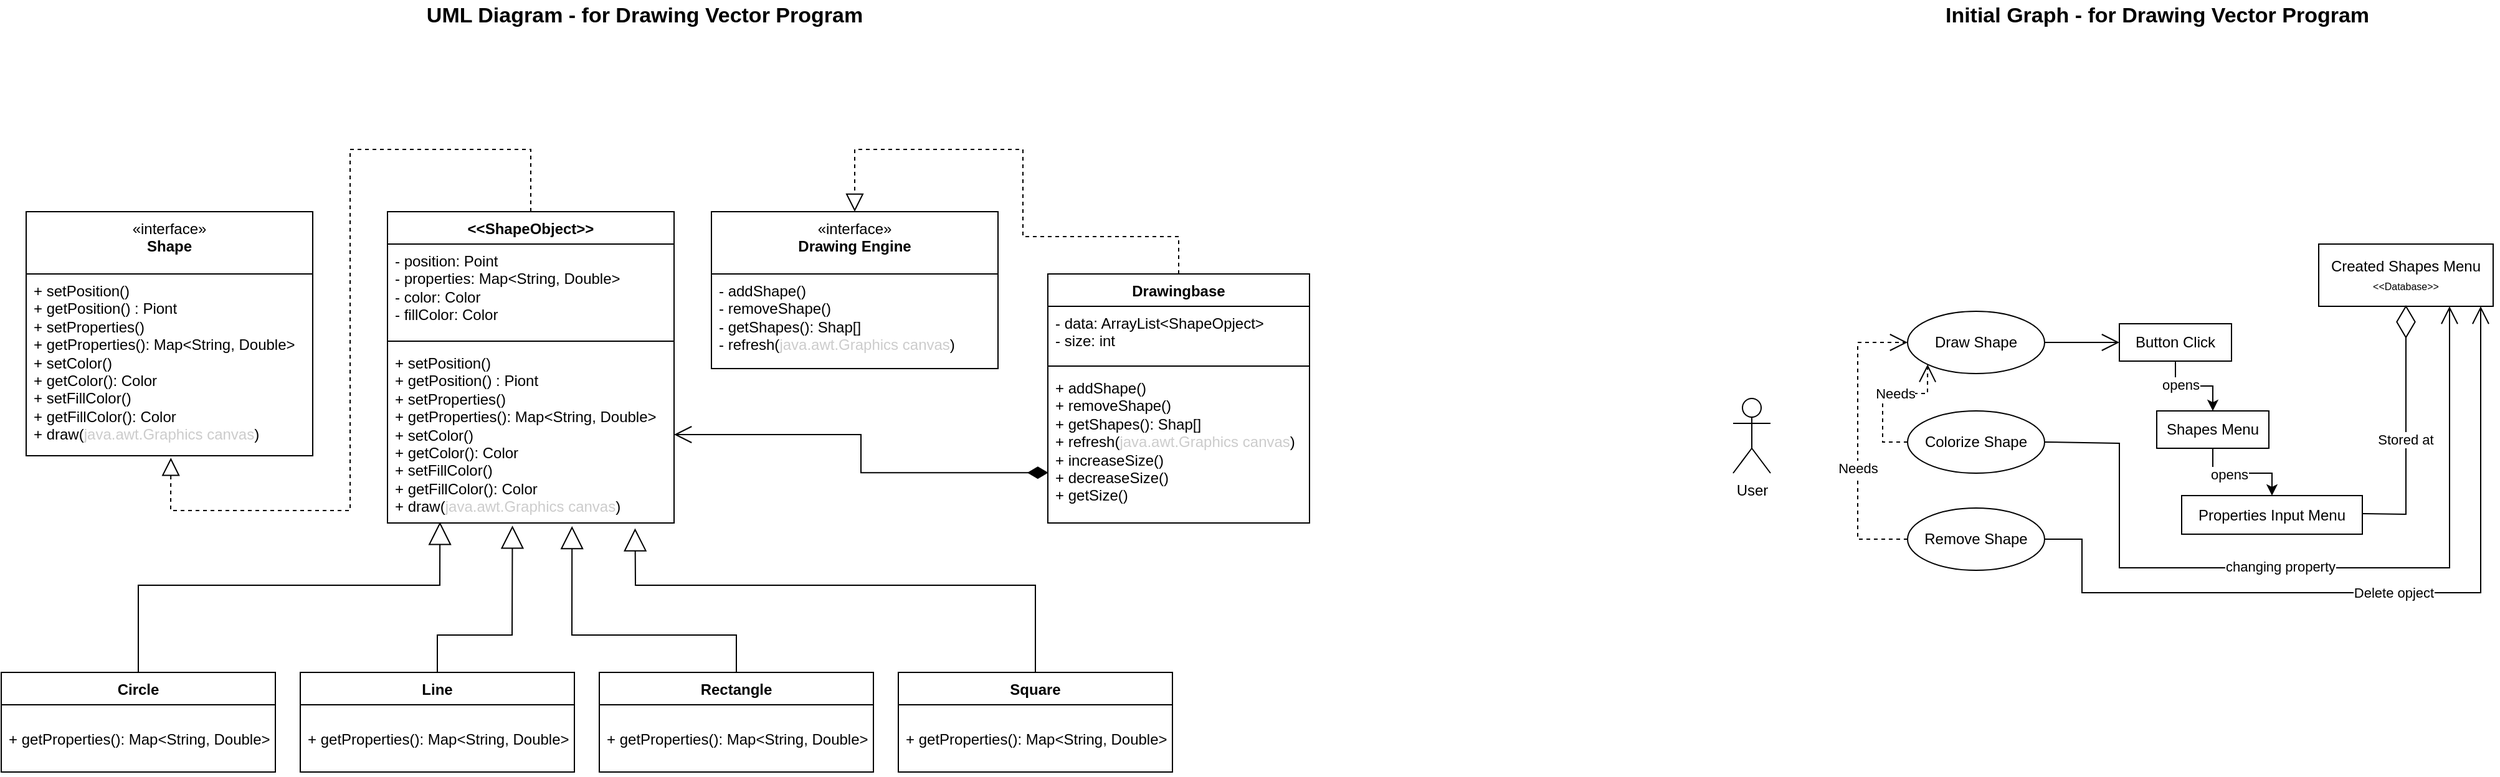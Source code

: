 <mxfile version="24.7.17">
  <diagram name="Page-1" id="pq5xsxD_SMMbnIyq-xD5">
    <mxGraphModel dx="2752" dy="955" grid="1" gridSize="10" guides="1" tooltips="1" connect="1" arrows="1" fold="1" page="1" pageScale="1" pageWidth="1169" pageHeight="827" math="0" shadow="0">
      <root>
        <mxCell id="0" />
        <mxCell id="1" parent="0" />
        <mxCell id="RMKf5uSqgGsViAs_e21l-21" value="User" style="shape=umlActor;verticalLabelPosition=bottom;verticalAlign=top;html=1;" parent="1" vertex="1">
          <mxGeometry x="290" y="350" width="30" height="60" as="geometry" />
        </mxCell>
        <mxCell id="RMKf5uSqgGsViAs_e21l-22" value="Draw Shape" style="ellipse;whiteSpace=wrap;html=1;" parent="1" vertex="1">
          <mxGeometry x="430" y="280" width="110" height="50" as="geometry" />
        </mxCell>
        <mxCell id="RMKf5uSqgGsViAs_e21l-23" value="Colorize Shape" style="ellipse;whiteSpace=wrap;html=1;" parent="1" vertex="1">
          <mxGeometry x="430" y="360" width="110" height="50" as="geometry" />
        </mxCell>
        <mxCell id="RMKf5uSqgGsViAs_e21l-24" value="Remove Shape" style="ellipse;whiteSpace=wrap;html=1;" parent="1" vertex="1">
          <mxGeometry x="430" y="438" width="110" height="50" as="geometry" />
        </mxCell>
        <mxCell id="RMKf5uSqgGsViAs_e21l-32" value="" style="edgeStyle=orthogonalEdgeStyle;rounded=0;orthogonalLoop=1;jettySize=auto;html=1;" parent="1" source="RMKf5uSqgGsViAs_e21l-27" target="RMKf5uSqgGsViAs_e21l-28" edge="1">
          <mxGeometry relative="1" as="geometry" />
        </mxCell>
        <mxCell id="RMKf5uSqgGsViAs_e21l-38" value="opens" style="edgeLabel;html=1;align=center;verticalAlign=middle;resizable=0;points=[];" parent="RMKf5uSqgGsViAs_e21l-32" vertex="1" connectable="0">
          <mxGeometry x="-0.316" y="1" relative="1" as="geometry">
            <mxPoint as="offset" />
          </mxGeometry>
        </mxCell>
        <mxCell id="RMKf5uSqgGsViAs_e21l-27" value="Button Click" style="html=1;whiteSpace=wrap;" parent="1" vertex="1">
          <mxGeometry x="600" y="290" width="90" height="30" as="geometry" />
        </mxCell>
        <mxCell id="RMKf5uSqgGsViAs_e21l-31" value="" style="edgeStyle=orthogonalEdgeStyle;rounded=0;orthogonalLoop=1;jettySize=auto;html=1;" parent="1" source="RMKf5uSqgGsViAs_e21l-28" target="RMKf5uSqgGsViAs_e21l-30" edge="1">
          <mxGeometry relative="1" as="geometry" />
        </mxCell>
        <mxCell id="RMKf5uSqgGsViAs_e21l-39" value="opens" style="edgeLabel;html=1;align=center;verticalAlign=middle;resizable=0;points=[];" parent="RMKf5uSqgGsViAs_e21l-31" vertex="1" connectable="0">
          <mxGeometry x="-0.238" y="-1" relative="1" as="geometry">
            <mxPoint as="offset" />
          </mxGeometry>
        </mxCell>
        <mxCell id="RMKf5uSqgGsViAs_e21l-28" value="Shapes Menu" style="html=1;whiteSpace=wrap;" parent="1" vertex="1">
          <mxGeometry x="630" y="360" width="90" height="30" as="geometry" />
        </mxCell>
        <mxCell id="RMKf5uSqgGsViAs_e21l-30" value="Properties Input Menu" style="whiteSpace=wrap;html=1;" parent="1" vertex="1">
          <mxGeometry x="650" y="428" width="145" height="31" as="geometry" />
        </mxCell>
        <mxCell id="RMKf5uSqgGsViAs_e21l-33" value="" style="endArrow=open;endFill=1;endSize=12;html=1;rounded=0;exitX=1;exitY=0.5;exitDx=0;exitDy=0;entryX=0;entryY=0.5;entryDx=0;entryDy=0;" parent="1" source="RMKf5uSqgGsViAs_e21l-22" target="RMKf5uSqgGsViAs_e21l-27" edge="1">
          <mxGeometry width="160" relative="1" as="geometry">
            <mxPoint x="220" y="336" as="sourcePoint" />
            <mxPoint x="380" y="336" as="targetPoint" />
            <Array as="points" />
          </mxGeometry>
        </mxCell>
        <mxCell id="RMKf5uSqgGsViAs_e21l-34" value="Created Shapes Menu&lt;div&gt;&lt;font style=&quot;font-size: 8px;&quot;&gt;&amp;lt;&amp;lt;Database&amp;gt;&amp;gt;&lt;/font&gt;&lt;/div&gt;" style="html=1;whiteSpace=wrap;" parent="1" vertex="1">
          <mxGeometry x="760" y="226" width="140" height="50" as="geometry" />
        </mxCell>
        <mxCell id="RMKf5uSqgGsViAs_e21l-36" value="" style="endArrow=diamondThin;endFill=0;endSize=24;html=1;rounded=0;entryX=0.5;entryY=1;entryDx=0;entryDy=0;exitX=1;exitY=0.5;exitDx=0;exitDy=0;" parent="1" edge="1">
          <mxGeometry width="160" relative="1" as="geometry">
            <mxPoint x="795" y="442.5" as="sourcePoint" />
            <mxPoint x="830" y="275" as="targetPoint" />
            <Array as="points">
              <mxPoint x="830" y="443" />
            </Array>
          </mxGeometry>
        </mxCell>
        <mxCell id="RMKf5uSqgGsViAs_e21l-37" value="Stored at&amp;nbsp;" style="edgeLabel;html=1;align=center;verticalAlign=middle;resizable=0;points=[];" parent="RMKf5uSqgGsViAs_e21l-36" vertex="1" connectable="0">
          <mxGeometry x="-0.061" y="-1" relative="1" as="geometry">
            <mxPoint as="offset" />
          </mxGeometry>
        </mxCell>
        <mxCell id="RMKf5uSqgGsViAs_e21l-41" value="" style="endArrow=open;endFill=1;endSize=12;html=1;rounded=0;exitX=1;exitY=0.5;exitDx=0;exitDy=0;entryX=0.75;entryY=1;entryDx=0;entryDy=0;" parent="1" edge="1">
          <mxGeometry width="160" relative="1" as="geometry">
            <mxPoint x="540" y="385" as="sourcePoint" />
            <mxPoint x="865" y="276" as="targetPoint" />
            <Array as="points">
              <mxPoint x="600" y="386" />
              <mxPoint x="600" y="486" />
              <mxPoint x="865" y="486" />
            </Array>
          </mxGeometry>
        </mxCell>
        <mxCell id="RMKf5uSqgGsViAs_e21l-42" value="changing property" style="edgeLabel;html=1;align=center;verticalAlign=middle;resizable=0;points=[];" parent="RMKf5uSqgGsViAs_e21l-41" vertex="1" connectable="0">
          <mxGeometry x="-0.091" y="1" relative="1" as="geometry">
            <mxPoint as="offset" />
          </mxGeometry>
        </mxCell>
        <mxCell id="RMKf5uSqgGsViAs_e21l-43" value="" style="endArrow=open;endFill=1;endSize=12;html=1;rounded=0;exitX=1;exitY=0.5;exitDx=0;exitDy=0;" parent="1" source="RMKf5uSqgGsViAs_e21l-24" edge="1">
          <mxGeometry width="160" relative="1" as="geometry">
            <mxPoint x="580" y="356" as="sourcePoint" />
            <mxPoint x="890" y="276" as="targetPoint" />
            <Array as="points">
              <mxPoint x="570" y="463" />
              <mxPoint x="570" y="506" />
              <mxPoint x="890" y="506" />
            </Array>
          </mxGeometry>
        </mxCell>
        <mxCell id="RMKf5uSqgGsViAs_e21l-44" value="Delete opject" style="edgeLabel;html=1;align=center;verticalAlign=middle;resizable=0;points=[];" parent="RMKf5uSqgGsViAs_e21l-43" vertex="1" connectable="0">
          <mxGeometry x="0.036" relative="1" as="geometry">
            <mxPoint as="offset" />
          </mxGeometry>
        </mxCell>
        <mxCell id="USz4Qo-gf9uDBhj3zrDa-1" value="Needs" style="endArrow=open;endSize=12;dashed=1;html=1;rounded=0;exitX=0;exitY=0.5;exitDx=0;exitDy=0;entryX=0;entryY=1;entryDx=0;entryDy=0;" parent="1" source="RMKf5uSqgGsViAs_e21l-23" target="RMKf5uSqgGsViAs_e21l-22" edge="1">
          <mxGeometry x="0.165" width="160" relative="1" as="geometry">
            <mxPoint x="470" y="376" as="sourcePoint" />
            <mxPoint x="630" y="376" as="targetPoint" />
            <Array as="points">
              <mxPoint x="410" y="385" />
              <mxPoint x="410" y="346" />
              <mxPoint x="446" y="346" />
            </Array>
            <mxPoint as="offset" />
          </mxGeometry>
        </mxCell>
        <mxCell id="USz4Qo-gf9uDBhj3zrDa-2" value="Needs" style="endArrow=open;endSize=12;dashed=1;html=1;rounded=0;exitX=0;exitY=0.5;exitDx=0;exitDy=0;entryX=0;entryY=0.5;entryDx=0;entryDy=0;" parent="1" source="RMKf5uSqgGsViAs_e21l-24" target="RMKf5uSqgGsViAs_e21l-22" edge="1">
          <mxGeometry x="-0.185" width="160" relative="1" as="geometry">
            <mxPoint x="400.15" y="465.5" as="sourcePoint" />
            <mxPoint x="400.15" y="421.5" as="targetPoint" />
            <Array as="points">
              <mxPoint x="390" y="463" />
              <mxPoint x="390" y="305" />
            </Array>
            <mxPoint as="offset" />
          </mxGeometry>
        </mxCell>
        <mxCell id="C0YIQ4TRfovsTZMmDKrr-1" value="&lt;div&gt;&lt;span style=&quot;font-weight: 400;&quot;&gt;«interface»&lt;/span&gt;&lt;/div&gt;&lt;div&gt;Shape&lt;/div&gt;" style="swimlane;fontStyle=1;align=center;verticalAlign=top;childLayout=stackLayout;horizontal=1;startSize=50;horizontalStack=0;resizeParent=1;resizeParentMax=0;resizeLast=0;collapsible=1;marginBottom=0;whiteSpace=wrap;html=1;" vertex="1" parent="1">
          <mxGeometry x="-1080" y="200" width="230" height="196" as="geometry" />
        </mxCell>
        <mxCell id="C0YIQ4TRfovsTZMmDKrr-2" value="+ setPosition()&lt;div&gt;+ getPosition() : Piont&lt;/div&gt;&lt;div&gt;+ setProperties()&lt;/div&gt;&lt;div&gt;+ getProperties(): Map&amp;lt;String, Double&amp;gt;&lt;/div&gt;&lt;div&gt;+ setColor()&lt;/div&gt;&lt;div&gt;+ getColor(): Color&lt;/div&gt;&lt;div&gt;+ setFillColor()&lt;/div&gt;&lt;div&gt;+ getFillColor(): Color&lt;br&gt;&lt;/div&gt;&lt;div&gt;+ draw(&lt;font color=&quot;#cccccc&quot;&gt;java.awt.Graphics canvas&lt;/font&gt;)&lt;/div&gt;" style="text;strokeColor=none;fillColor=none;align=left;verticalAlign=top;spacingLeft=4;spacingRight=4;overflow=hidden;rotatable=0;points=[[0,0.5],[1,0.5]];portConstraint=eastwest;whiteSpace=wrap;html=1;" vertex="1" parent="C0YIQ4TRfovsTZMmDKrr-1">
          <mxGeometry y="50" width="230" height="146" as="geometry" />
        </mxCell>
        <mxCell id="C0YIQ4TRfovsTZMmDKrr-3" value="&amp;lt;&amp;lt;ShapeObject&amp;gt;&amp;gt;" style="swimlane;fontStyle=1;align=center;verticalAlign=top;childLayout=stackLayout;horizontal=1;startSize=26;horizontalStack=0;resizeParent=1;resizeParentMax=0;resizeLast=0;collapsible=1;marginBottom=0;whiteSpace=wrap;html=1;" vertex="1" parent="1">
          <mxGeometry x="-790" y="200" width="230" height="250" as="geometry" />
        </mxCell>
        <mxCell id="C0YIQ4TRfovsTZMmDKrr-4" value="&lt;div&gt;- position: Point&lt;/div&gt;-&amp;nbsp;properties:&amp;nbsp;Map&amp;lt;String, Double&amp;gt;&lt;div&gt;- color: Color&lt;/div&gt;&lt;div&gt;- fillColor:&amp;nbsp;&lt;span style=&quot;background-color: initial;&quot;&gt;Color&lt;/span&gt;&lt;/div&gt;" style="text;strokeColor=none;fillColor=none;align=left;verticalAlign=top;spacingLeft=4;spacingRight=4;overflow=hidden;rotatable=0;points=[[0,0.5],[1,0.5]];portConstraint=eastwest;whiteSpace=wrap;html=1;" vertex="1" parent="C0YIQ4TRfovsTZMmDKrr-3">
          <mxGeometry y="26" width="230" height="74" as="geometry" />
        </mxCell>
        <mxCell id="C0YIQ4TRfovsTZMmDKrr-5" value="" style="line;strokeWidth=1;fillColor=none;align=left;verticalAlign=middle;spacingTop=-1;spacingLeft=3;spacingRight=3;rotatable=0;labelPosition=right;points=[];portConstraint=eastwest;strokeColor=inherit;" vertex="1" parent="C0YIQ4TRfovsTZMmDKrr-3">
          <mxGeometry y="100" width="230" height="8" as="geometry" />
        </mxCell>
        <mxCell id="C0YIQ4TRfovsTZMmDKrr-6" value="+ setPosition()&lt;div&gt;+ getPosition() : Piont&lt;/div&gt;&lt;div&gt;+ setProperties()&lt;/div&gt;&lt;div&gt;+ getProperties(): Map&amp;lt;String, Double&amp;gt;&lt;/div&gt;&lt;div&gt;+ setColor()&lt;/div&gt;&lt;div&gt;+ getColor(): Color&lt;/div&gt;&lt;div&gt;+ setFillColor()&lt;/div&gt;&lt;div&gt;+ getFillColor(): Color&lt;br&gt;&lt;/div&gt;&lt;div&gt;+ draw(&lt;font color=&quot;#cccccc&quot;&gt;java.awt.Graphics canvas&lt;/font&gt;)&lt;/div&gt;" style="text;strokeColor=none;fillColor=none;align=left;verticalAlign=top;spacingLeft=4;spacingRight=4;overflow=hidden;rotatable=0;points=[[0,0.5],[1,0.5]];portConstraint=eastwest;whiteSpace=wrap;html=1;" vertex="1" parent="C0YIQ4TRfovsTZMmDKrr-3">
          <mxGeometry y="108" width="230" height="142" as="geometry" />
        </mxCell>
        <mxCell id="C0YIQ4TRfovsTZMmDKrr-7" value="" style="endArrow=block;dashed=1;endFill=0;endSize=12;html=1;rounded=0;exitX=0.5;exitY=0;exitDx=0;exitDy=0;entryX=0.505;entryY=1.011;entryDx=0;entryDy=0;entryPerimeter=0;" edge="1" parent="1" source="C0YIQ4TRfovsTZMmDKrr-3" target="C0YIQ4TRfovsTZMmDKrr-2">
          <mxGeometry width="160" relative="1" as="geometry">
            <mxPoint x="-690" y="460" as="sourcePoint" />
            <mxPoint x="-530" y="460" as="targetPoint" />
            <Array as="points">
              <mxPoint x="-675" y="150" />
              <mxPoint x="-820" y="150" />
              <mxPoint x="-820" y="440" />
              <mxPoint x="-964" y="440" />
            </Array>
          </mxGeometry>
        </mxCell>
        <mxCell id="C0YIQ4TRfovsTZMmDKrr-8" value="Line" style="swimlane;fontStyle=1;align=center;verticalAlign=top;childLayout=stackLayout;horizontal=1;startSize=26;horizontalStack=0;resizeParent=1;resizeParentMax=0;resizeLast=0;collapsible=1;marginBottom=0;whiteSpace=wrap;html=1;" vertex="1" parent="1">
          <mxGeometry x="-860" y="570" width="220" height="80" as="geometry" />
        </mxCell>
        <mxCell id="C0YIQ4TRfovsTZMmDKrr-11" value="&lt;div&gt;&lt;br&gt;&lt;/div&gt;+ getProperties(): Map&amp;lt;String, Double&amp;gt;" style="text;strokeColor=none;fillColor=none;align=left;verticalAlign=top;spacingLeft=4;spacingRight=4;overflow=hidden;rotatable=0;points=[[0,0.5],[1,0.5]];portConstraint=eastwest;whiteSpace=wrap;html=1;" vertex="1" parent="C0YIQ4TRfovsTZMmDKrr-8">
          <mxGeometry y="26" width="220" height="54" as="geometry" />
        </mxCell>
        <mxCell id="C0YIQ4TRfovsTZMmDKrr-12" value="&lt;span style=&quot;font-weight: 400;&quot;&gt;«interface»&lt;/span&gt;&lt;br style=&quot;font-weight: 400;&quot;&gt;&lt;b&gt;Drawing Engine&lt;/b&gt;" style="swimlane;fontStyle=1;align=center;verticalAlign=top;childLayout=stackLayout;horizontal=1;startSize=50;horizontalStack=0;resizeParent=1;resizeParentMax=0;resizeLast=0;collapsible=1;marginBottom=0;whiteSpace=wrap;html=1;" vertex="1" parent="1">
          <mxGeometry x="-530" y="200" width="230" height="126" as="geometry" />
        </mxCell>
        <mxCell id="C0YIQ4TRfovsTZMmDKrr-13" value="- addShape()&lt;div&gt;&lt;span style=&quot;background-color: initial;&quot;&gt;- removeShape()&lt;/span&gt;&lt;/div&gt;&lt;div&gt;&lt;span style=&quot;background-color: initial;&quot;&gt;- getShapes(): Shap[]&lt;/span&gt;&lt;/div&gt;&lt;div&gt;- refresh(&lt;span style=&quot;background-color: initial;&quot;&gt;&lt;font color=&quot;#cccccc&quot;&gt;java.awt.Graphics canvas&lt;/font&gt;&lt;/span&gt;&lt;span style=&quot;background-color: initial;&quot;&gt;)&lt;/span&gt;&lt;/div&gt;" style="text;strokeColor=none;fillColor=none;align=left;verticalAlign=top;spacingLeft=4;spacingRight=4;overflow=hidden;rotatable=0;points=[[0,0.5],[1,0.5]];portConstraint=eastwest;whiteSpace=wrap;html=1;" vertex="1" parent="C0YIQ4TRfovsTZMmDKrr-12">
          <mxGeometry y="50" width="230" height="76" as="geometry" />
        </mxCell>
        <mxCell id="C0YIQ4TRfovsTZMmDKrr-14" value="Drawingbase" style="swimlane;fontStyle=1;align=center;verticalAlign=top;childLayout=stackLayout;horizontal=1;startSize=26;horizontalStack=0;resizeParent=1;resizeParentMax=0;resizeLast=0;collapsible=1;marginBottom=0;whiteSpace=wrap;html=1;" vertex="1" parent="1">
          <mxGeometry x="-260" y="250" width="210" height="200" as="geometry" />
        </mxCell>
        <mxCell id="C0YIQ4TRfovsTZMmDKrr-15" value="- data: ArrayList&amp;lt;ShapeOpject&amp;gt;&lt;div&gt;- size: int&lt;/div&gt;" style="text;strokeColor=none;fillColor=none;align=left;verticalAlign=top;spacingLeft=4;spacingRight=4;overflow=hidden;rotatable=0;points=[[0,0.5],[1,0.5]];portConstraint=eastwest;whiteSpace=wrap;html=1;" vertex="1" parent="C0YIQ4TRfovsTZMmDKrr-14">
          <mxGeometry y="26" width="210" height="44" as="geometry" />
        </mxCell>
        <mxCell id="C0YIQ4TRfovsTZMmDKrr-16" value="" style="line;strokeWidth=1;fillColor=none;align=left;verticalAlign=middle;spacingTop=-1;spacingLeft=3;spacingRight=3;rotatable=0;labelPosition=right;points=[];portConstraint=eastwest;strokeColor=inherit;" vertex="1" parent="C0YIQ4TRfovsTZMmDKrr-14">
          <mxGeometry y="70" width="210" height="8" as="geometry" />
        </mxCell>
        <mxCell id="C0YIQ4TRfovsTZMmDKrr-17" value="+ addShape()&lt;div&gt;&lt;span style=&quot;background-color: initial;&quot;&gt;+ removeShape()&lt;/span&gt;&lt;/div&gt;&lt;div&gt;&lt;span style=&quot;background-color: initial;&quot;&gt;+ getShapes(): Shap[]&lt;/span&gt;&lt;/div&gt;&lt;div&gt;+ refresh(&lt;span style=&quot;background-color: initial;&quot;&gt;&lt;font color=&quot;#cccccc&quot;&gt;java.awt.Graphics canvas&lt;/font&gt;&lt;/span&gt;&lt;span style=&quot;background-color: initial;&quot;&gt;)&lt;/span&gt;&lt;/div&gt;&lt;div&gt;&lt;span style=&quot;background-color: initial;&quot;&gt;+ increaseSize()&lt;/span&gt;&lt;/div&gt;&lt;div&gt;&lt;span style=&quot;background-color: initial;&quot;&gt;+ decreaseSize()&lt;/span&gt;&lt;/div&gt;&lt;div&gt;&lt;span style=&quot;background-color: initial;&quot;&gt;+ getSize()&lt;/span&gt;&lt;/div&gt;" style="text;strokeColor=none;fillColor=none;align=left;verticalAlign=top;spacingLeft=4;spacingRight=4;overflow=hidden;rotatable=0;points=[[0,0.5],[1,0.5]];portConstraint=eastwest;whiteSpace=wrap;html=1;" vertex="1" parent="C0YIQ4TRfovsTZMmDKrr-14">
          <mxGeometry y="78" width="210" height="122" as="geometry" />
        </mxCell>
        <mxCell id="C0YIQ4TRfovsTZMmDKrr-19" value="Circle" style="swimlane;fontStyle=1;align=center;verticalAlign=top;childLayout=stackLayout;horizontal=1;startSize=26;horizontalStack=0;resizeParent=1;resizeParentMax=0;resizeLast=0;collapsible=1;marginBottom=0;whiteSpace=wrap;html=1;" vertex="1" parent="1">
          <mxGeometry x="-1100" y="570" width="220" height="80" as="geometry" />
        </mxCell>
        <mxCell id="C0YIQ4TRfovsTZMmDKrr-20" value="&lt;div&gt;&lt;br&gt;&lt;/div&gt;+ getProperties(): Map&amp;lt;String, Double&amp;gt;" style="text;strokeColor=none;fillColor=none;align=left;verticalAlign=top;spacingLeft=4;spacingRight=4;overflow=hidden;rotatable=0;points=[[0,0.5],[1,0.5]];portConstraint=eastwest;whiteSpace=wrap;html=1;" vertex="1" parent="C0YIQ4TRfovsTZMmDKrr-19">
          <mxGeometry y="26" width="220" height="54" as="geometry" />
        </mxCell>
        <mxCell id="C0YIQ4TRfovsTZMmDKrr-21" value="Rectangle" style="swimlane;fontStyle=1;align=center;verticalAlign=top;childLayout=stackLayout;horizontal=1;startSize=26;horizontalStack=0;resizeParent=1;resizeParentMax=0;resizeLast=0;collapsible=1;marginBottom=0;whiteSpace=wrap;html=1;" vertex="1" parent="1">
          <mxGeometry x="-620" y="570" width="220" height="80" as="geometry" />
        </mxCell>
        <mxCell id="C0YIQ4TRfovsTZMmDKrr-22" value="&lt;div&gt;&lt;br&gt;&lt;/div&gt;+ getProperties(): Map&amp;lt;String, Double&amp;gt;" style="text;strokeColor=none;fillColor=none;align=left;verticalAlign=top;spacingLeft=4;spacingRight=4;overflow=hidden;rotatable=0;points=[[0,0.5],[1,0.5]];portConstraint=eastwest;whiteSpace=wrap;html=1;" vertex="1" parent="C0YIQ4TRfovsTZMmDKrr-21">
          <mxGeometry y="26" width="220" height="54" as="geometry" />
        </mxCell>
        <mxCell id="C0YIQ4TRfovsTZMmDKrr-23" value="Square" style="swimlane;fontStyle=1;align=center;verticalAlign=top;childLayout=stackLayout;horizontal=1;startSize=26;horizontalStack=0;resizeParent=1;resizeParentMax=0;resizeLast=0;collapsible=1;marginBottom=0;whiteSpace=wrap;html=1;" vertex="1" parent="1">
          <mxGeometry x="-380" y="570" width="220" height="80" as="geometry" />
        </mxCell>
        <mxCell id="C0YIQ4TRfovsTZMmDKrr-24" value="&lt;div&gt;&lt;br&gt;&lt;/div&gt;+ getProperties(): Map&amp;lt;String, Double&amp;gt;" style="text;strokeColor=none;fillColor=none;align=left;verticalAlign=top;spacingLeft=4;spacingRight=4;overflow=hidden;rotatable=0;points=[[0,0.5],[1,0.5]];portConstraint=eastwest;whiteSpace=wrap;html=1;" vertex="1" parent="C0YIQ4TRfovsTZMmDKrr-23">
          <mxGeometry y="26" width="220" height="54" as="geometry" />
        </mxCell>
        <mxCell id="C0YIQ4TRfovsTZMmDKrr-25" value="" style="endArrow=block;endSize=16;endFill=0;html=1;rounded=0;exitX=0.5;exitY=0;exitDx=0;exitDy=0;entryX=0.183;entryY=0.994;entryDx=0;entryDy=0;entryPerimeter=0;" edge="1" parent="1" source="C0YIQ4TRfovsTZMmDKrr-19" target="C0YIQ4TRfovsTZMmDKrr-6">
          <mxGeometry width="160" relative="1" as="geometry">
            <mxPoint x="-720" y="460" as="sourcePoint" />
            <mxPoint x="-560" y="460" as="targetPoint" />
            <Array as="points">
              <mxPoint x="-990" y="540" />
              <mxPoint x="-990" y="500" />
              <mxPoint x="-748" y="500" />
            </Array>
          </mxGeometry>
        </mxCell>
        <mxCell id="C0YIQ4TRfovsTZMmDKrr-27" value="" style="endArrow=block;endSize=16;endFill=0;html=1;rounded=0;exitX=0.5;exitY=0;exitDx=0;exitDy=0;entryX=0.436;entryY=1.015;entryDx=0;entryDy=0;entryPerimeter=0;" edge="1" parent="1" source="C0YIQ4TRfovsTZMmDKrr-8" target="C0YIQ4TRfovsTZMmDKrr-6">
          <mxGeometry x="0.005" width="160" relative="1" as="geometry">
            <mxPoint x="-720" y="460" as="sourcePoint" />
            <mxPoint x="-687" y="450" as="targetPoint" />
            <Array as="points">
              <mxPoint x="-750" y="540" />
              <mxPoint x="-690" y="540" />
            </Array>
            <mxPoint as="offset" />
          </mxGeometry>
        </mxCell>
        <mxCell id="C0YIQ4TRfovsTZMmDKrr-29" value="" style="endArrow=block;endSize=16;endFill=0;html=1;rounded=0;exitX=0.5;exitY=0;exitDx=0;exitDy=0;entryX=0.644;entryY=1.018;entryDx=0;entryDy=0;entryPerimeter=0;" edge="1" parent="1" source="C0YIQ4TRfovsTZMmDKrr-21" target="C0YIQ4TRfovsTZMmDKrr-6">
          <mxGeometry x="0.005" width="160" relative="1" as="geometry">
            <mxPoint x="-740" y="580" as="sourcePoint" />
            <mxPoint x="-676" y="464" as="targetPoint" />
            <mxPoint as="offset" />
            <Array as="points">
              <mxPoint x="-510" y="540" />
              <mxPoint x="-642" y="540" />
            </Array>
          </mxGeometry>
        </mxCell>
        <mxCell id="C0YIQ4TRfovsTZMmDKrr-30" value="" style="endArrow=block;endSize=16;endFill=0;html=1;rounded=0;exitX=0.5;exitY=0;exitDx=0;exitDy=0;entryX=0.864;entryY=1.03;entryDx=0;entryDy=0;entryPerimeter=0;" edge="1" parent="1" source="C0YIQ4TRfovsTZMmDKrr-23" target="C0YIQ4TRfovsTZMmDKrr-6">
          <mxGeometry x="0.005" width="160" relative="1" as="geometry">
            <mxPoint x="-730" y="590" as="sourcePoint" />
            <mxPoint x="-666" y="474" as="targetPoint" />
            <mxPoint as="offset" />
            <Array as="points">
              <mxPoint x="-270" y="500" />
              <mxPoint x="-591" y="500" />
            </Array>
          </mxGeometry>
        </mxCell>
        <mxCell id="C0YIQ4TRfovsTZMmDKrr-33" value="" style="endArrow=block;dashed=1;endFill=0;endSize=12;html=1;rounded=0;exitX=0.5;exitY=0;exitDx=0;exitDy=0;entryX=0.5;entryY=0;entryDx=0;entryDy=0;" edge="1" parent="1" source="C0YIQ4TRfovsTZMmDKrr-14" target="C0YIQ4TRfovsTZMmDKrr-12">
          <mxGeometry width="160" relative="1" as="geometry">
            <mxPoint x="-620" y="470" as="sourcePoint" />
            <mxPoint x="-460" y="470" as="targetPoint" />
            <Array as="points">
              <mxPoint x="-155" y="220" />
              <mxPoint x="-280" y="220" />
              <mxPoint x="-280" y="150" />
              <mxPoint x="-415" y="150" />
            </Array>
          </mxGeometry>
        </mxCell>
        <mxCell id="C0YIQ4TRfovsTZMmDKrr-36" value="" style="endArrow=open;html=1;endSize=12;startArrow=diamondThin;startSize=14;startFill=1;edgeStyle=orthogonalEdgeStyle;align=left;verticalAlign=bottom;rounded=0;entryX=1;entryY=0.5;entryDx=0;entryDy=0;exitX=0.002;exitY=0.669;exitDx=0;exitDy=0;exitPerimeter=0;" edge="1" parent="1" source="C0YIQ4TRfovsTZMmDKrr-17" target="C0YIQ4TRfovsTZMmDKrr-6">
          <mxGeometry x="-1" y="3" relative="1" as="geometry">
            <mxPoint x="-340" y="410" as="sourcePoint" />
            <mxPoint x="-350" y="460" as="targetPoint" />
          </mxGeometry>
        </mxCell>
        <mxCell id="C0YIQ4TRfovsTZMmDKrr-38" value="&lt;font style=&quot;font-size: 17px;&quot;&gt;UML Diagram - for Drawing Vector Program&lt;/font&gt;" style="text;align=center;fontStyle=1;verticalAlign=middle;spacingLeft=3;spacingRight=3;strokeColor=none;rotatable=0;points=[[0,0.5],[1,0.5]];portConstraint=eastwest;html=1;" vertex="1" parent="1">
          <mxGeometry x="-624" y="30" width="80" height="26" as="geometry" />
        </mxCell>
        <mxCell id="C0YIQ4TRfovsTZMmDKrr-39" value="&lt;font style=&quot;font-size: 17px;&quot;&gt;Initial Graph - for Drawing Vector Program&lt;/font&gt;" style="text;align=center;fontStyle=1;verticalAlign=middle;spacingLeft=3;spacingRight=3;strokeColor=none;rotatable=0;points=[[0,0.5],[1,0.5]];portConstraint=eastwest;html=1;" vertex="1" parent="1">
          <mxGeometry x="590" y="30" width="80" height="26" as="geometry" />
        </mxCell>
      </root>
    </mxGraphModel>
  </diagram>
</mxfile>

